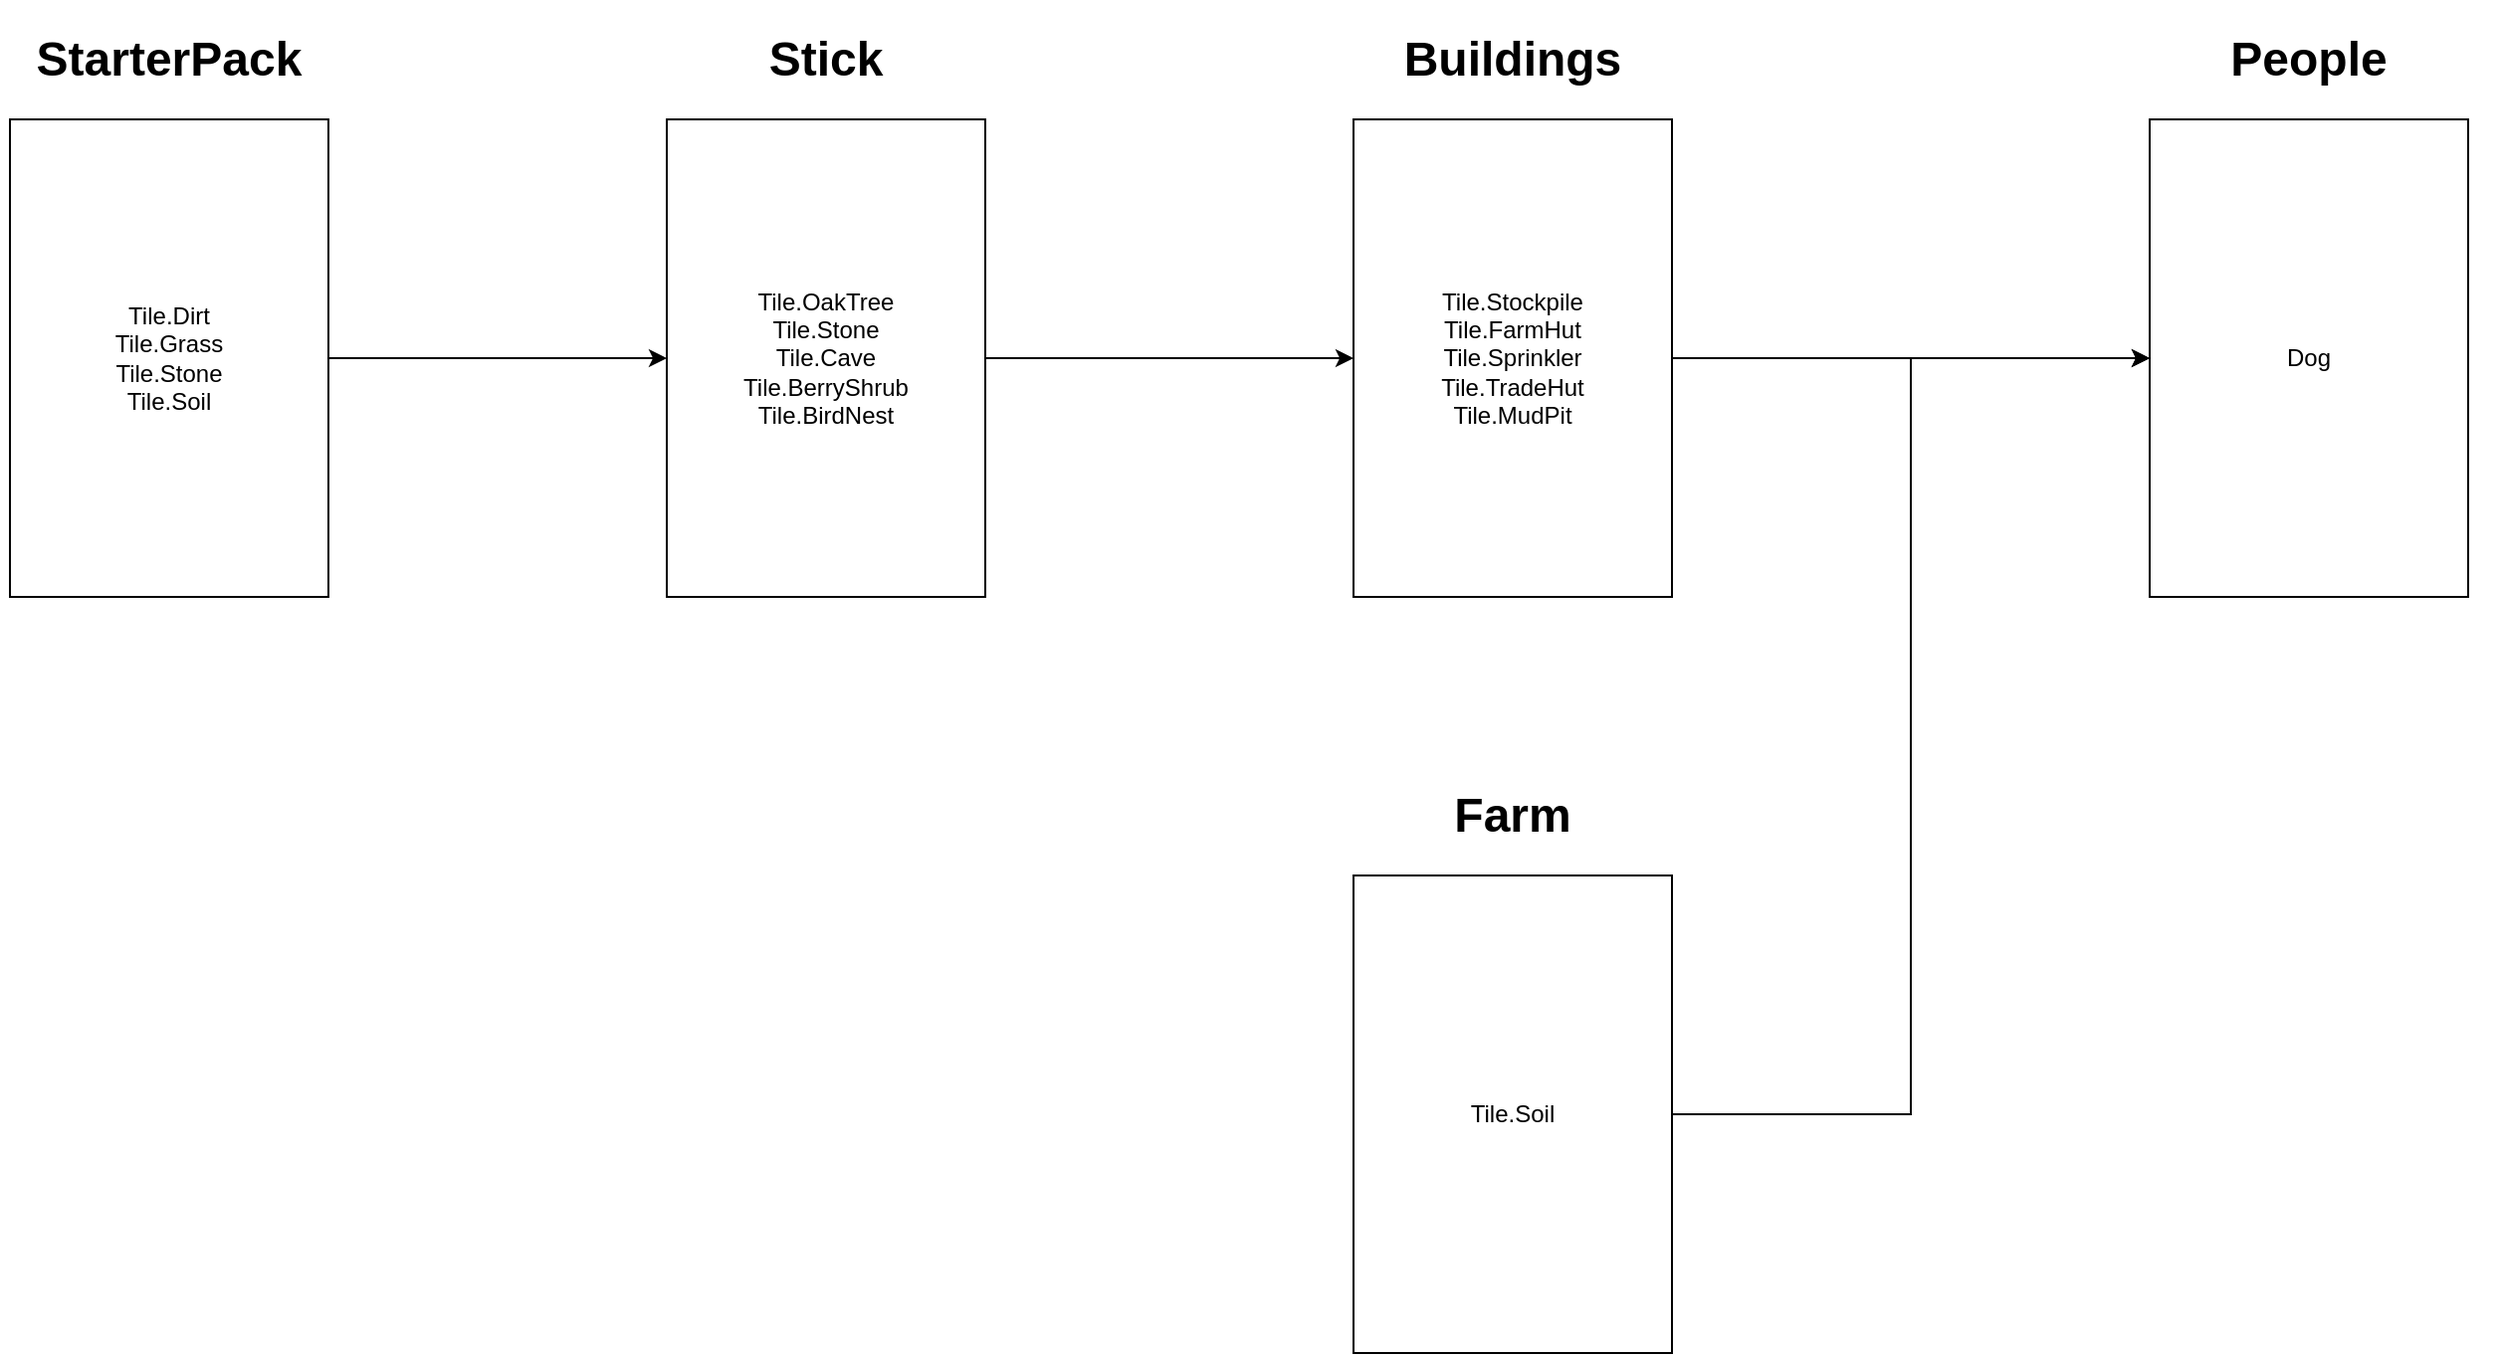 <mxfile version="12.9.9" type="device"><diagram id="l1iRdtr9YTI2lfalBwBF" name="Page-1"><mxGraphModel dx="2224" dy="1159" grid="1" gridSize="10" guides="1" tooltips="1" connect="1" arrows="1" fold="1" page="1" pageScale="1" pageWidth="10000" pageHeight="10000" math="0" shadow="0"><root><mxCell id="0"/><mxCell id="1" parent="0"/><mxCell id="eMgMBKA3Q5dsA91cs1zc-1" style="edgeStyle=orthogonalEdgeStyle;rounded=0;orthogonalLoop=1;jettySize=auto;html=1;entryX=0;entryY=0.5;entryDx=0;entryDy=0;" edge="1" parent="1" source="a5iVgD9NLWeVgXuRsXZb-1" target="a5iVgD9NLWeVgXuRsXZb-7"><mxGeometry relative="1" as="geometry"/></mxCell><mxCell id="a5iVgD9NLWeVgXuRsXZb-1" value="&lt;font&gt;&lt;font style=&quot;font-size: 12px&quot;&gt;Tile.Dirt&lt;br&gt;Tile.Grass&lt;br&gt;Tile.Stone&lt;br&gt;Tile.Soil&lt;/font&gt;&lt;br&gt;&lt;/font&gt;" style="rounded=0;whiteSpace=wrap;html=1;" parent="1" vertex="1"><mxGeometry x="775" y="960" width="160" height="240" as="geometry"/></mxCell><mxCell id="a5iVgD9NLWeVgXuRsXZb-3" value="&lt;h1&gt;StarterPack&lt;/h1&gt;" style="text;html=1;strokeColor=none;fillColor=none;spacing=5;spacingTop=-20;whiteSpace=wrap;overflow=hidden;rounded=0;align=center;" parent="1" vertex="1"><mxGeometry x="770" y="910" width="170" height="50" as="geometry"/></mxCell><mxCell id="eMgMBKA3Q5dsA91cs1zc-7" style="edgeStyle=orthogonalEdgeStyle;rounded=0;orthogonalLoop=1;jettySize=auto;html=1;" edge="1" parent="1" source="a5iVgD9NLWeVgXuRsXZb-5" target="a5iVgD9NLWeVgXuRsXZb-9"><mxGeometry relative="1" as="geometry"/></mxCell><mxCell id="a5iVgD9NLWeVgXuRsXZb-5" value="Tile.Stockpile&lt;br&gt;Tile.FarmHut&lt;br&gt;Tile.Sprinkler&lt;br&gt;Tile.TradeHut&lt;br&gt;Tile.MudPit" style="rounded=0;whiteSpace=wrap;html=1;" parent="1" vertex="1"><mxGeometry x="1450" y="960" width="160" height="240" as="geometry"/></mxCell><mxCell id="a5iVgD9NLWeVgXuRsXZb-6" value="&lt;h1&gt;Buildings&lt;/h1&gt;" style="text;html=1;strokeColor=none;fillColor=none;spacing=5;spacingTop=-20;whiteSpace=wrap;overflow=hidden;rounded=0;align=center;" parent="1" vertex="1"><mxGeometry x="1450" y="910" width="160" height="50" as="geometry"/></mxCell><mxCell id="eMgMBKA3Q5dsA91cs1zc-3" style="edgeStyle=orthogonalEdgeStyle;rounded=0;orthogonalLoop=1;jettySize=auto;html=1;" edge="1" parent="1" source="a5iVgD9NLWeVgXuRsXZb-7" target="a5iVgD9NLWeVgXuRsXZb-5"><mxGeometry relative="1" as="geometry"/></mxCell><mxCell id="a5iVgD9NLWeVgXuRsXZb-7" value="Tile.OakTree&lt;br&gt;Tile.Stone&lt;br&gt;Tile.Cave&lt;br&gt;Tile.BerryShrub&lt;br&gt;Tile.BirdNest" style="rounded=0;whiteSpace=wrap;html=1;" parent="1" vertex="1"><mxGeometry x="1105" y="960" width="160" height="240" as="geometry"/></mxCell><mxCell id="a5iVgD9NLWeVgXuRsXZb-8" value="&lt;h1&gt;Stick&lt;/h1&gt;" style="text;html=1;strokeColor=none;fillColor=none;spacing=5;spacingTop=-20;whiteSpace=wrap;overflow=hidden;rounded=0;align=center;" parent="1" vertex="1"><mxGeometry x="1090" y="910" width="190" height="50" as="geometry"/></mxCell><mxCell id="a5iVgD9NLWeVgXuRsXZb-9" value="Dog" style="rounded=0;whiteSpace=wrap;html=1;" parent="1" vertex="1"><mxGeometry x="1850" y="960" width="160" height="240" as="geometry"/></mxCell><mxCell id="a5iVgD9NLWeVgXuRsXZb-10" value="&lt;h1&gt;People&lt;/h1&gt;" style="text;html=1;strokeColor=none;fillColor=none;spacing=5;spacingTop=-20;whiteSpace=wrap;overflow=hidden;rounded=0;align=center;" parent="1" vertex="1"><mxGeometry x="1835" y="910" width="190" height="50" as="geometry"/></mxCell><mxCell id="eMgMBKA3Q5dsA91cs1zc-5" style="edgeStyle=orthogonalEdgeStyle;rounded=0;orthogonalLoop=1;jettySize=auto;html=1;entryX=0;entryY=0.5;entryDx=0;entryDy=0;" edge="1" parent="1" source="a5iVgD9NLWeVgXuRsXZb-11" target="a5iVgD9NLWeVgXuRsXZb-9"><mxGeometry relative="1" as="geometry"/></mxCell><mxCell id="a5iVgD9NLWeVgXuRsXZb-11" value="Tile.Soil" style="rounded=0;whiteSpace=wrap;html=1;" parent="1" vertex="1"><mxGeometry x="1450" y="1340" width="160" height="240" as="geometry"/></mxCell><mxCell id="a5iVgD9NLWeVgXuRsXZb-12" value="&lt;h1&gt;Farm&lt;/h1&gt;" style="text;html=1;strokeColor=none;fillColor=none;spacing=5;spacingTop=-20;whiteSpace=wrap;overflow=hidden;rounded=0;align=center;" parent="1" vertex="1"><mxGeometry x="1435" y="1290" width="190" height="50" as="geometry"/></mxCell></root></mxGraphModel></diagram></mxfile>